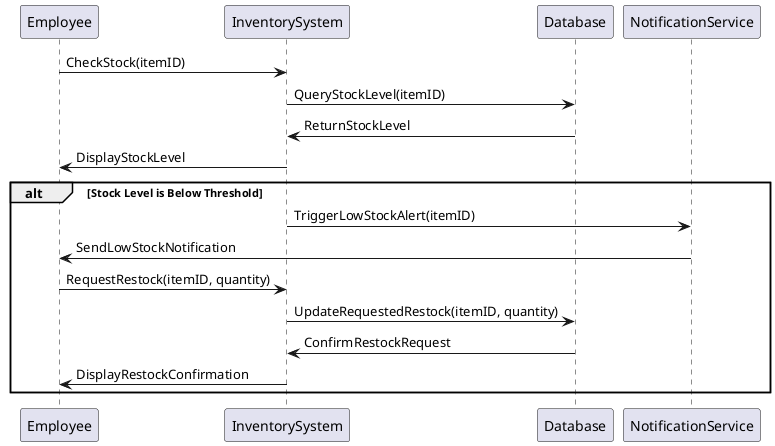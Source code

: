 @startuml
participant Employee
participant InventorySystem
participant Database
participant NotificationService

Employee -> InventorySystem : CheckStock(itemID)
InventorySystem -> Database : QueryStockLevel(itemID)
Database -> InventorySystem : ReturnStockLevel
InventorySystem -> Employee : DisplayStockLevel

alt Stock Level is Below Threshold
    InventorySystem -> NotificationService : TriggerLowStockAlert(itemID)
    NotificationService -> Employee : SendLowStockNotification
    Employee -> InventorySystem : RequestRestock(itemID, quantity)
    InventorySystem -> Database : UpdateRequestedRestock(itemID, quantity)
    Database -> InventorySystem : ConfirmRestockRequest
    InventorySystem -> Employee : DisplayRestockConfirmation
end

@enduml